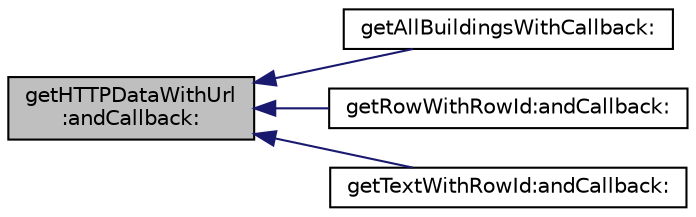 digraph "getHTTPDataWithUrl:andCallback:"
{
  edge [fontname="Helvetica",fontsize="10",labelfontname="Helvetica",labelfontsize="10"];
  node [fontname="Helvetica",fontsize="10",shape=record];
  rankdir="LR";
  Node1 [label="getHTTPDataWithUrl\l:andCallback:",height=0.2,width=0.4,color="black", fillcolor="grey75", style="filled" fontcolor="black"];
  Node1 -> Node2 [dir="back",color="midnightblue",fontsize="10",style="solid",fontname="Helvetica"];
  Node2 [label="getAllBuildingsWithCallback:",height=0.2,width=0.4,color="black", fillcolor="white", style="filled",URL="$interface_d_b_wrapper.html#a79ba74edfcd452ac40313d0b8a3a7079",tooltip="returns an array with all the buildings in the database"];
  Node1 -> Node3 [dir="back",color="midnightblue",fontsize="10",style="solid",fontname="Helvetica"];
  Node3 [label="getRowWithRowId:andCallback:",height=0.2,width=0.4,color="black", fillcolor="white", style="filled",URL="$interface_d_b_wrapper.html#a134d1555bd56b3b371d743b86db98b65",tooltip="returns a dictionary with a row corresponding to the id"];
  Node1 -> Node4 [dir="back",color="midnightblue",fontsize="10",style="solid",fontname="Helvetica"];
  Node4 [label="getTextWithRowId:andCallback:",height=0.2,width=0.4,color="black", fillcolor="white", style="filled",URL="$interface_d_b_wrapper.html#ade09238319808eb9cc3725f3bf54491b",tooltip="gets the text description for a given entry"];
}
